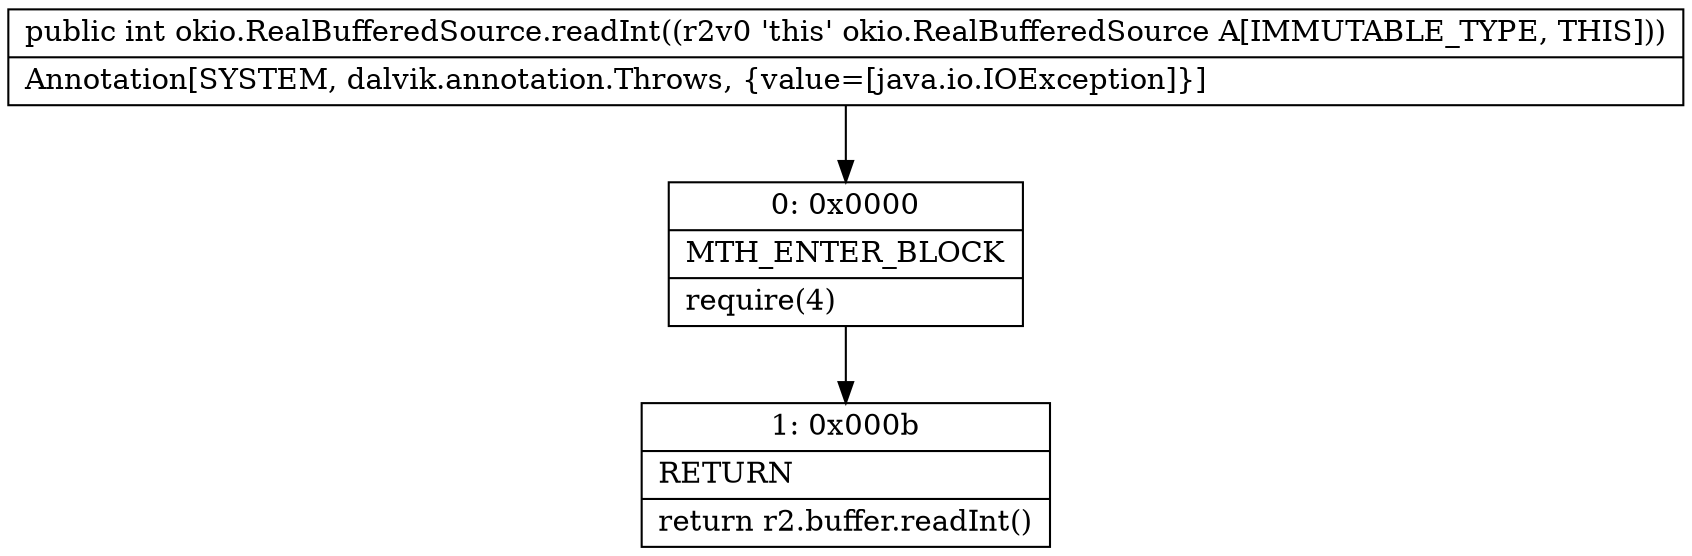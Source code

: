 digraph "CFG forokio.RealBufferedSource.readInt()I" {
Node_0 [shape=record,label="{0\:\ 0x0000|MTH_ENTER_BLOCK\l|require(4)\l}"];
Node_1 [shape=record,label="{1\:\ 0x000b|RETURN\l|return r2.buffer.readInt()\l}"];
MethodNode[shape=record,label="{public int okio.RealBufferedSource.readInt((r2v0 'this' okio.RealBufferedSource A[IMMUTABLE_TYPE, THIS]))  | Annotation[SYSTEM, dalvik.annotation.Throws, \{value=[java.io.IOException]\}]\l}"];
MethodNode -> Node_0;
Node_0 -> Node_1;
}

